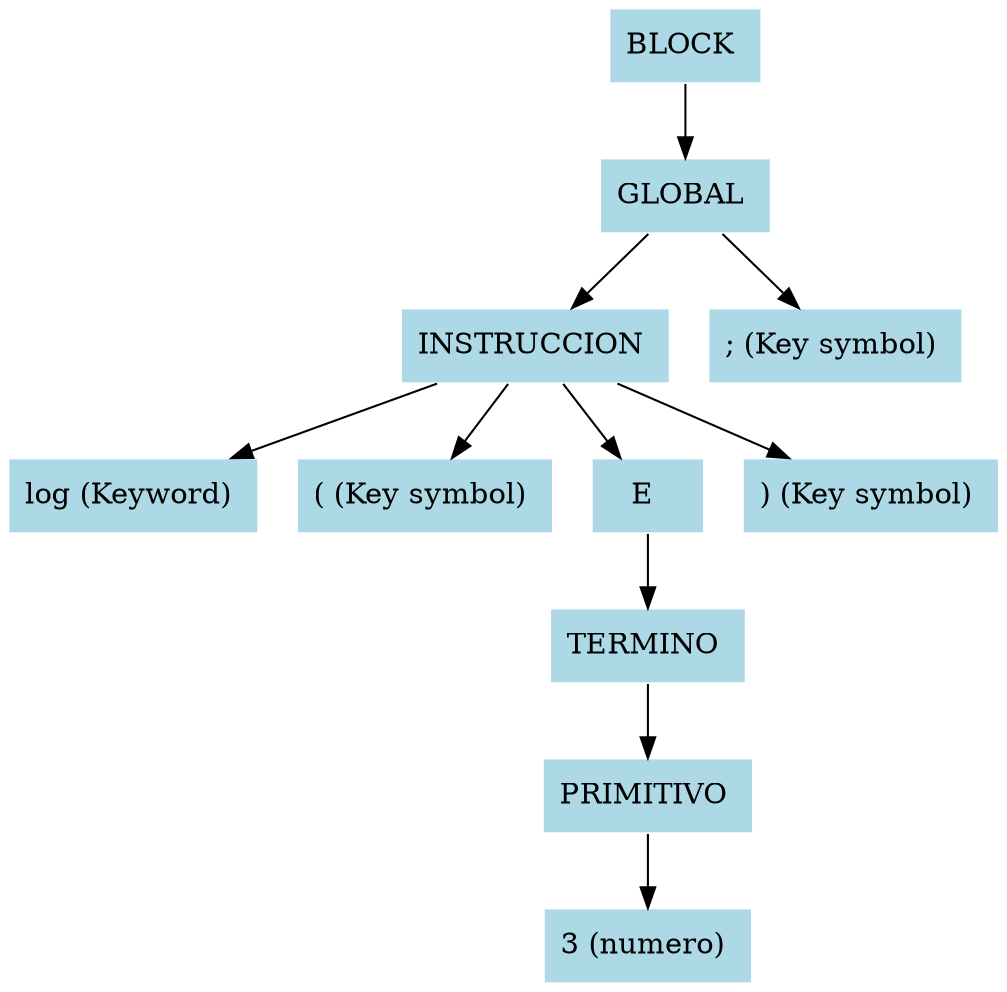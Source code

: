 digraph lista{ rankdir=TB;node[shape = box, style = filled, color = white]; nodo44287968[label="BLOCK ", fillcolor="LightBlue", style ="filled", shape="box"]; 
nodo46801512[label="GLOBAL ", fillcolor="LightBlue", style ="filled", shape="box"]; 
nodo25693276[label="INSTRUCCION ", fillcolor="LightBlue", style ="filled", shape="box"]; 
nodo15346750[label="log (Keyword) ", fillcolor="LightBlue", style ="filled", shape="box"]; 
"nodo25693276"-> "nodo15346750" 
nodo19515123[label="( (Key symbol) ", fillcolor="LightBlue", style ="filled", shape="box"]; 
"nodo25693276"-> "nodo19515123" 
nodo5765319[label="E ", fillcolor="LightBlue", style ="filled", shape="box"]; 
nodo58112803[label="TERMINO ", fillcolor="LightBlue", style ="filled", shape="box"]; 
nodo64939307[label="PRIMITIVO ", fillcolor="LightBlue", style ="filled", shape="box"]; 
nodo36587673[label="3 (numero) ", fillcolor="LightBlue", style ="filled", shape="box"]; 
"nodo64939307"-> "nodo36587673" 
"nodo58112803"-> "nodo64939307" 
"nodo5765319"-> "nodo58112803" 
"nodo25693276"-> "nodo5765319" 
nodo35832574[label=") (Key symbol) ", fillcolor="LightBlue", style ="filled", shape="box"]; 
"nodo25693276"-> "nodo35832574" 
"nodo46801512"-> "nodo25693276" 
nodo1853108[label="; (Key symbol) ", fillcolor="LightBlue", style ="filled", shape="box"]; 
"nodo46801512"-> "nodo1853108" 
"nodo44287968"-> "nodo46801512" 
}